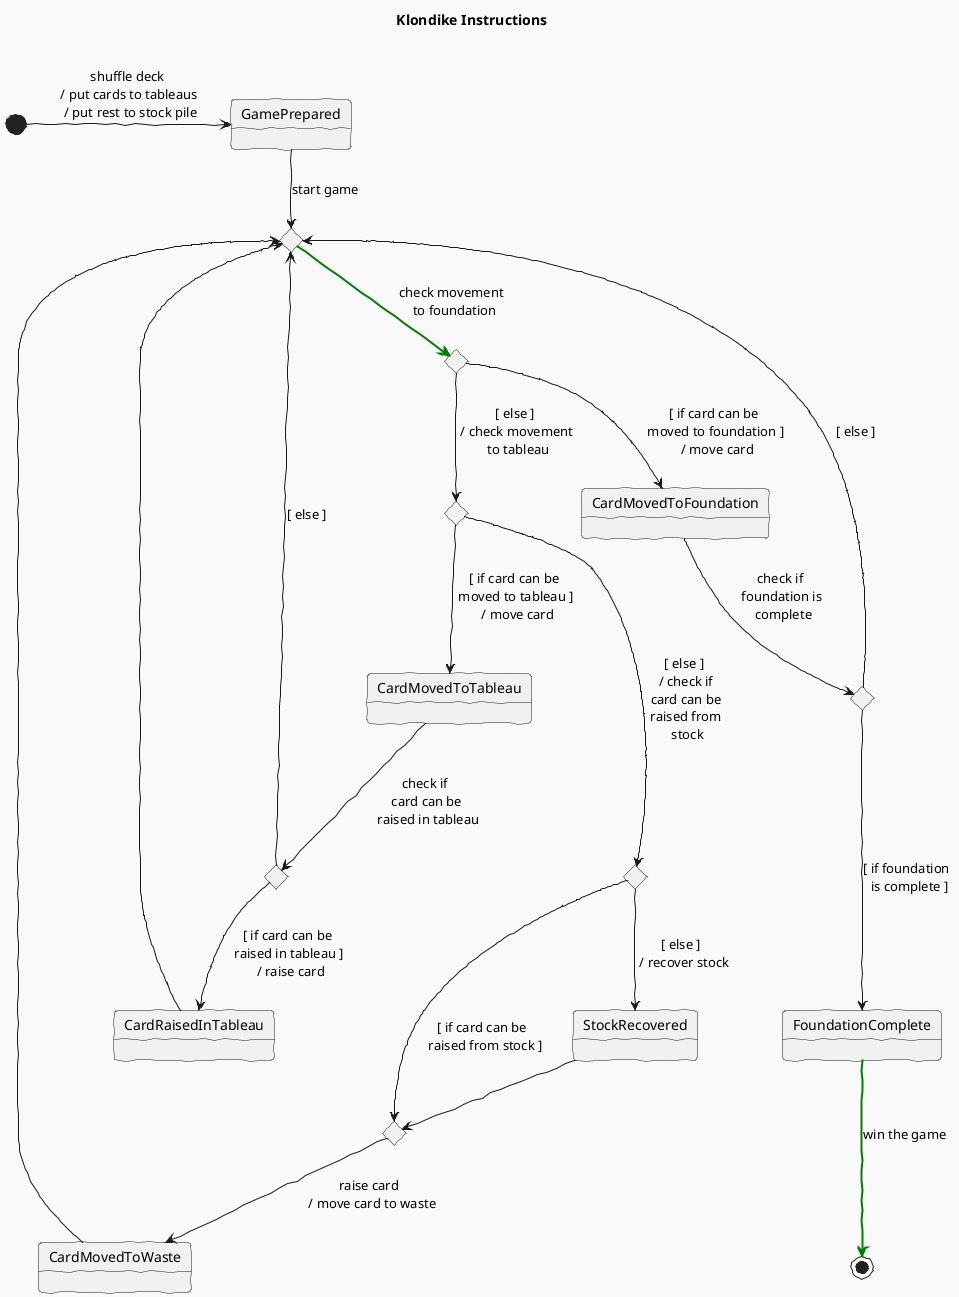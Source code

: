 @startuml klondike--instructions

skinparam handwritten true
skinparam nodesep 60
' skinparam ranksep 70
!theme mars

title Klondike Instructions \n

state GamePrepared
state _CheckPossibleMovement <<choice>>
state _CheckMoveToFoundation <<choice>>
state _CheckMoveToTableau <<choice>>
state _CheckRaiseInTableau <<choice>>
state _CheckRaiseCardFromStock <<choice>>
state _CheckFoundationComplete <<choice>>
state _DoRaiseCardFromStock <<choice>>
state CardMovedToFoundation
state CardMovedToTableau
state CardMovedToWaste
state CardRaisedInTableau
state StockRecovered
state FoundationComplete


[*]                         -r-> GamePrepared : shuffle deck \n / put cards to tableaus \n / put rest to stock pile
GamePrepared                --> _CheckPossibleMovement : start game
_CheckPossibleMovement      -[#green,bold]-> _CheckMoveToFoundation : check movement \n to foundation
_CheckMoveToFoundation      --> CardMovedToFoundation : [ if card can be \n moved to foundation ] \n / move card
CardMovedToFoundation       --> _CheckFoundationComplete : check if \n foundation is \n complete
_CheckFoundationComplete    ---> FoundationComplete : [ if foundation \n is complete ]
_CheckFoundationComplete    --> _CheckPossibleMovement : [ else ]
_CheckMoveToFoundation      --> _CheckMoveToTableau : [ else ] \n / check movement \n to tableau
_CheckMoveToTableau         --> CardMovedToTableau : [ if card can be \n moved to tableau ] \n / move card
CardMovedToTableau          --> _CheckRaiseInTableau : check if \n card can be \n raised in tableau
_CheckRaiseInTableau        --> CardRaisedInTableau : [ if card can be \n raised in tableau ] \n / raise card
_CheckRaiseInTableau        --> _CheckPossibleMovement : [ else ]
CardRaisedInTableau         --> _CheckPossibleMovement
_CheckMoveToTableau         ---> _CheckRaiseCardFromStock : [ else ] \n / check if \n card can be \n raised from \n stock
_CheckRaiseCardFromStock    -r-> _DoRaiseCardFromStock : [ if card can be \n raised from stock ]
_CheckRaiseCardFromStock    --> StockRecovered : [ else ] \n / recover stock
StockRecovered              --> _DoRaiseCardFromStock
_DoRaiseCardFromStock       --> CardMovedToWaste : raise card \n / move card to waste
CardMovedToWaste            --> _CheckPossibleMovement
FoundationComplete          -[#green,bold]--> [*] : win the game


@enduml